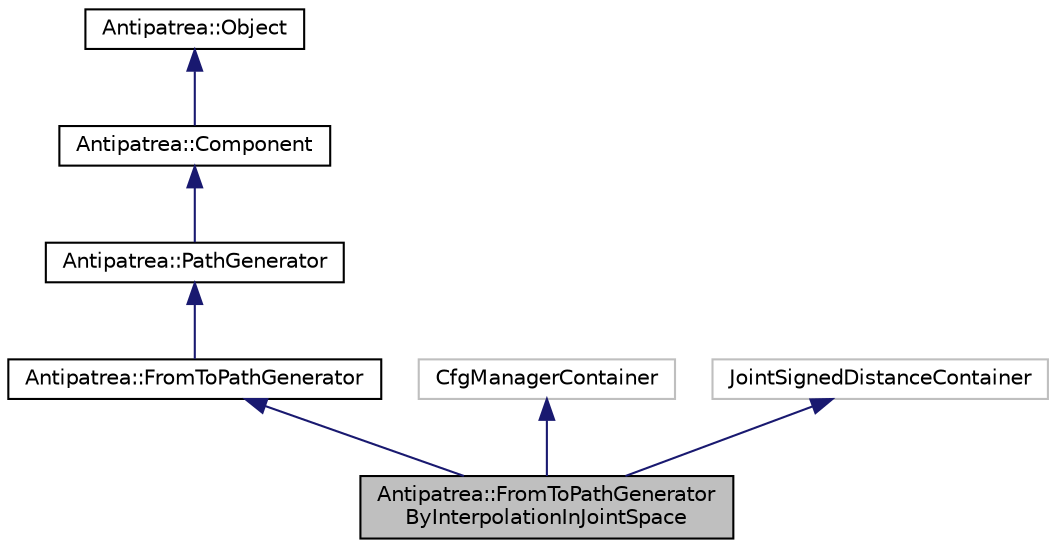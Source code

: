 digraph "Antipatrea::FromToPathGeneratorByInterpolationInJointSpace"
{
  bgcolor="transparent";
  edge [fontname="Helvetica",fontsize="10",labelfontname="Helvetica",labelfontsize="10"];
  node [fontname="Helvetica",fontsize="10",shape=record];
  Node1 [label="Antipatrea::FromToPathGenerator\lByInterpolationInJointSpace",height=0.2,width=0.4,color="black", fillcolor="grey75", style="filled", fontcolor="black"];
  Node2 -> Node1 [dir="back",color="midnightblue",fontsize="10",style="solid",fontname="Helvetica"];
  Node2 [label="Antipatrea::FromToPathGenerator",height=0.2,width=0.4,color="black",URL="$classAntipatrea_1_1FromToPathGenerator.html"];
  Node3 -> Node2 [dir="back",color="midnightblue",fontsize="10",style="solid",fontname="Helvetica"];
  Node3 [label="Antipatrea::PathGenerator",height=0.2,width=0.4,color="black",URL="$classAntipatrea_1_1PathGenerator.html"];
  Node4 -> Node3 [dir="back",color="midnightblue",fontsize="10",style="solid",fontname="Helvetica"];
  Node4 [label="Antipatrea::Component",height=0.2,width=0.4,color="black",URL="$classAntipatrea_1_1Component.html",tooltip="Base class for each motion-planning component. "];
  Node5 -> Node4 [dir="back",color="midnightblue",fontsize="10",style="solid",fontname="Helvetica"];
  Node5 [label="Antipatrea::Object",height=0.2,width=0.4,color="black",URL="$classAntipatrea_1_1Object.html"];
  Node6 -> Node1 [dir="back",color="midnightblue",fontsize="10",style="solid",fontname="Helvetica"];
  Node6 [label="CfgManagerContainer",height=0.2,width=0.4,color="grey75"];
  Node7 -> Node1 [dir="back",color="midnightblue",fontsize="10",style="solid",fontname="Helvetica"];
  Node7 [label="JointSignedDistanceContainer",height=0.2,width=0.4,color="grey75"];
}
